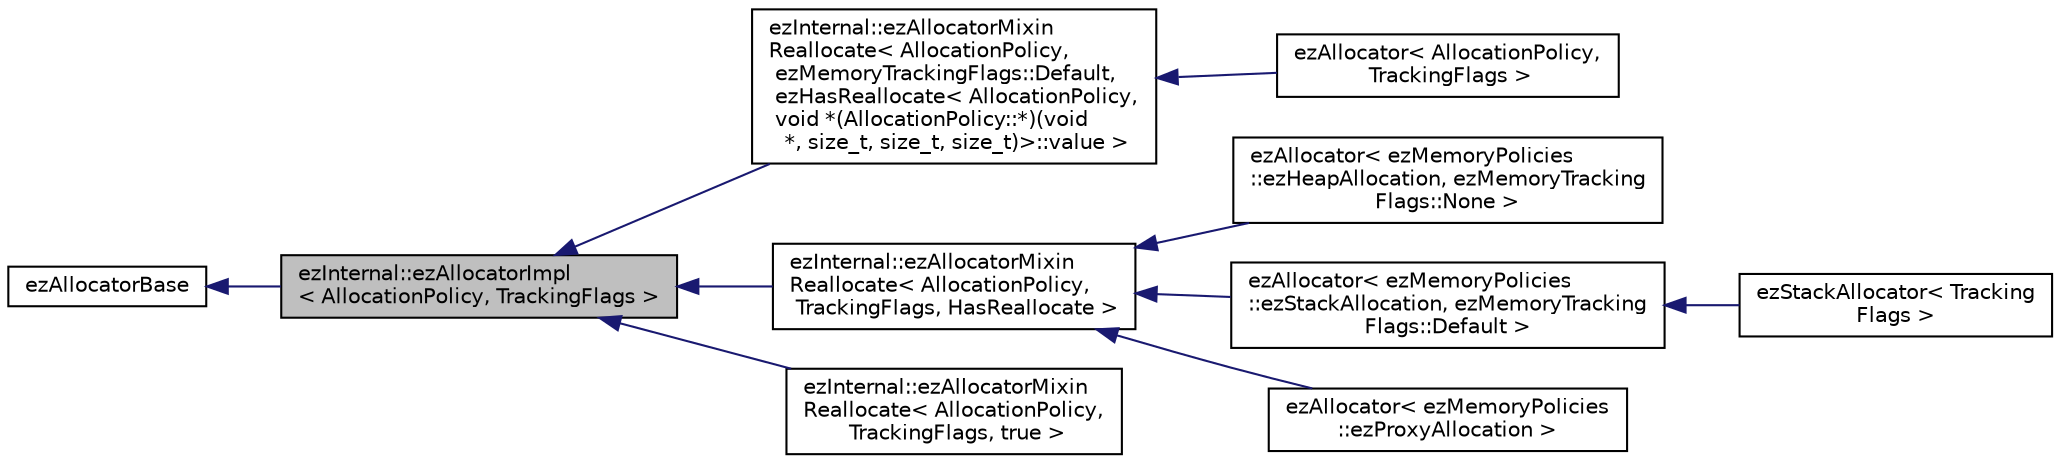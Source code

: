 digraph "ezInternal::ezAllocatorImpl&lt; AllocationPolicy, TrackingFlags &gt;"
{
 // LATEX_PDF_SIZE
  edge [fontname="Helvetica",fontsize="10",labelfontname="Helvetica",labelfontsize="10"];
  node [fontname="Helvetica",fontsize="10",shape=record];
  rankdir="LR";
  Node1 [label="ezInternal::ezAllocatorImpl\l\< AllocationPolicy, TrackingFlags \>",height=0.2,width=0.4,color="black", fillcolor="grey75", style="filled", fontcolor="black",tooltip=" "];
  Node2 -> Node1 [dir="back",color="midnightblue",fontsize="10",style="solid",fontname="Helvetica"];
  Node2 [label="ezAllocatorBase",height=0.2,width=0.4,color="black", fillcolor="white", style="filled",URL="$d1/d4c/classez_allocator_base.htm",tooltip="Base class for all memory allocators."];
  Node1 -> Node3 [dir="back",color="midnightblue",fontsize="10",style="solid",fontname="Helvetica"];
  Node3 [label="ezInternal::ezAllocatorMixin\lReallocate\< AllocationPolicy,\l ezMemoryTrackingFlags::Default,\l ezHasReallocate\< AllocationPolicy,\l void *(AllocationPolicy::*)(void\l *, size_t, size_t, size_t)\>::value \>",height=0.2,width=0.4,color="black", fillcolor="white", style="filled",URL="$d6/dc9/classez_internal_1_1ez_allocator_mixin_reallocate.htm",tooltip=" "];
  Node3 -> Node4 [dir="back",color="midnightblue",fontsize="10",style="solid",fontname="Helvetica"];
  Node4 [label="ezAllocator\< AllocationPolicy,\l TrackingFlags \>",height=0.2,width=0.4,color="black", fillcolor="white", style="filled",URL="$d0/dbb/classez_allocator.htm",tooltip="Policy based allocator implementation of the ezAllocatorBase interface."];
  Node1 -> Node5 [dir="back",color="midnightblue",fontsize="10",style="solid",fontname="Helvetica"];
  Node5 [label="ezInternal::ezAllocatorMixin\lReallocate\< AllocationPolicy,\l TrackingFlags, HasReallocate \>",height=0.2,width=0.4,color="black", fillcolor="white", style="filled",URL="$d6/dc9/classez_internal_1_1ez_allocator_mixin_reallocate.htm",tooltip=" "];
  Node5 -> Node6 [dir="back",color="midnightblue",fontsize="10",style="solid",fontname="Helvetica"];
  Node6 [label="ezAllocator\< ezMemoryPolicies\l::ezHeapAllocation, ezMemoryTracking\lFlags::None \>",height=0.2,width=0.4,color="black", fillcolor="white", style="filled",URL="$d0/dbb/classez_allocator.htm",tooltip=" "];
  Node5 -> Node7 [dir="back",color="midnightblue",fontsize="10",style="solid",fontname="Helvetica"];
  Node7 [label="ezAllocator\< ezMemoryPolicies\l::ezStackAllocation, ezMemoryTracking\lFlags::Default \>",height=0.2,width=0.4,color="black", fillcolor="white", style="filled",URL="$d0/dbb/classez_allocator.htm",tooltip=" "];
  Node7 -> Node8 [dir="back",color="midnightblue",fontsize="10",style="solid",fontname="Helvetica"];
  Node8 [label="ezStackAllocator\< Tracking\lFlags \>",height=0.2,width=0.4,color="black", fillcolor="white", style="filled",URL="$d7/d00/classez_stack_allocator.htm",tooltip=" "];
  Node5 -> Node9 [dir="back",color="midnightblue",fontsize="10",style="solid",fontname="Helvetica"];
  Node9 [label="ezAllocator\< ezMemoryPolicies\l::ezProxyAllocation \>",height=0.2,width=0.4,color="black", fillcolor="white", style="filled",URL="$d0/dbb/classez_allocator.htm",tooltip=" "];
  Node1 -> Node10 [dir="back",color="midnightblue",fontsize="10",style="solid",fontname="Helvetica"];
  Node10 [label="ezInternal::ezAllocatorMixin\lReallocate\< AllocationPolicy,\l TrackingFlags, true \>",height=0.2,width=0.4,color="black", fillcolor="white", style="filled",URL="$d3/df1/classez_internal_1_1ez_allocator_mixin_reallocate_3_01_allocation_policy_00_01_tracking_flags_00_01true_01_4.htm",tooltip=" "];
}
